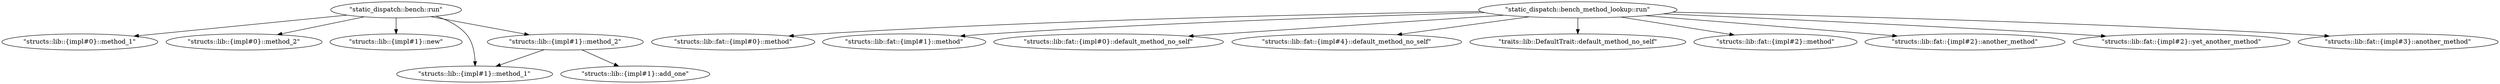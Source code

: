 digraph {
    0 [ label = "\"static_dispatch::bench::run\"" ]
    1 [ label = "\"structs::lib::{impl#0}::method_1\"" ]
    2 [ label = "\"structs::lib::{impl#0}::method_2\"" ]
    3 [ label = "\"structs::lib::{impl#1}::new\"" ]
    4 [ label = "\"structs::lib::{impl#1}::method_1\"" ]
    5 [ label = "\"structs::lib::{impl#1}::method_2\"" ]
    6 [ label = "\"structs::lib::{impl#1}::add_one\"" ]
    7 [ label = "\"static_dispatch::bench_method_lookup::run\"" ]
    8 [ label = "\"structs::lib::fat::{impl#0}::method\"" ]
    9 [ label = "\"structs::lib::fat::{impl#1}::method\"" ]
    10 [ label = "\"structs::lib::fat::{impl#0}::default_method_no_self\"" ]
    11 [ label = "\"structs::lib::fat::{impl#4}::default_method_no_self\"" ]
    12 [ label = "\"traits::lib::DefaultTrait::default_method_no_self\"" ]
    13 [ label = "\"structs::lib::fat::{impl#2}::method\"" ]
    14 [ label = "\"structs::lib::fat::{impl#2}::another_method\"" ]
    15 [ label = "\"structs::lib::fat::{impl#2}::yet_another_method\"" ]
    16 [ label = "\"structs::lib::fat::{impl#3}::another_method\"" ]
    0 -> 1 [ ]
    0 -> 2 [ ]
    0 -> 3 [ ]
    0 -> 4 [ ]
    0 -> 5 [ ]
    5 -> 6 [ ]
    5 -> 4 [ ]
    7 -> 8 [ ]
    7 -> 9 [ ]
    7 -> 10 [ ]
    7 -> 11 [ ]
    7 -> 12 [ ]
    7 -> 13 [ ]
    7 -> 14 [ ]
    7 -> 15 [ ]
    7 -> 16 [ ]
}
